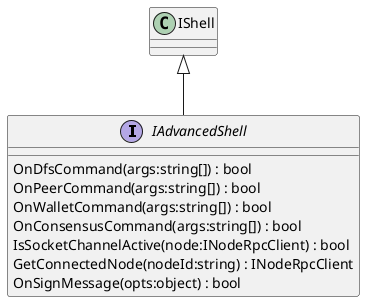 @startuml
interface IAdvancedShell {
    OnDfsCommand(args:string[]) : bool
    OnPeerCommand(args:string[]) : bool
    OnWalletCommand(args:string[]) : bool
    OnConsensusCommand(args:string[]) : bool
    IsSocketChannelActive(node:INodeRpcClient) : bool
    GetConnectedNode(nodeId:string) : INodeRpcClient
    OnSignMessage(opts:object) : bool
}
IShell <|-- IAdvancedShell
@enduml
